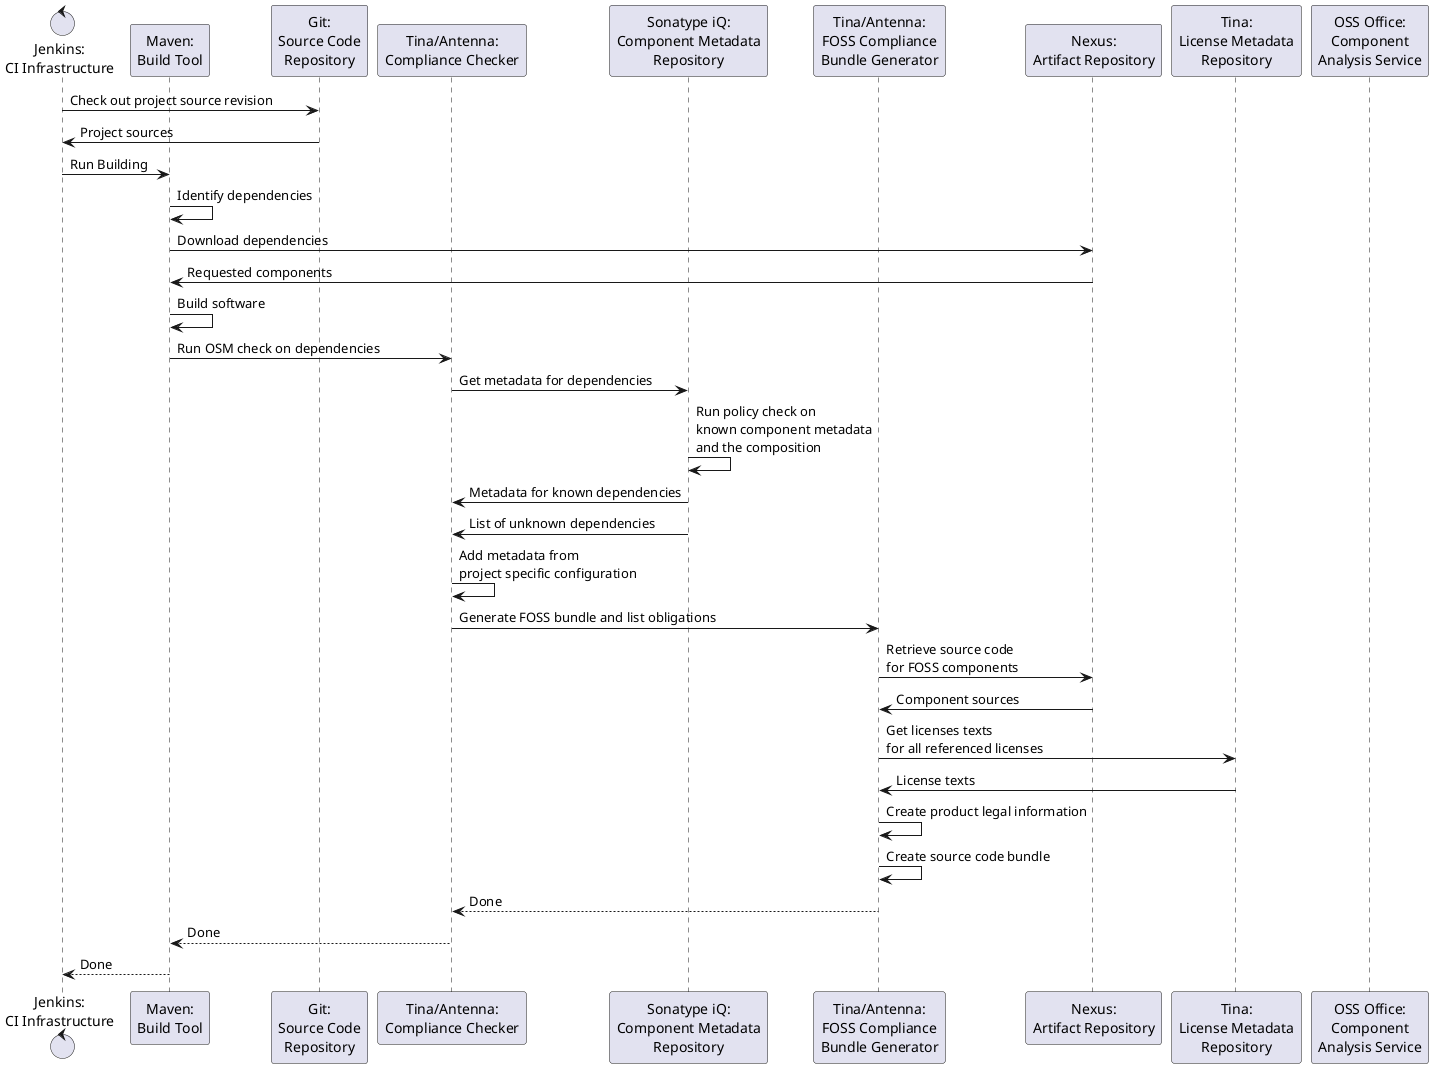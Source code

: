 @startuml

control "Jenkins:\nCI Infrastructure" as ci
participant "Maven:\nBuild Tool" as buildtool
participant "Git:\nSource Code\nRepository" as scm
participant "Tina/Antenna:\nCompliance Checker" as compliancechecker
participant "Sonatype iQ:\nComponent Metadata\nRepository" as comprepo
participant "Tina/Antenna:\nFOSS Compliance\nBundle Generator" as fossbundle
participant "Nexus:\nArtifact Repository" as artifactrepo
participant "Tina:\nLicense Metadata\nRepository" as licenserepo
participant "OSS Office:\nComponent\nAnalysis Service" as compclearing

ci -> scm : Check out project source revision
scm -> ci : Project sources
ci -> buildtool : Run Building
buildtool -> buildtool : Identify dependencies
buildtool -> artifactrepo : Download dependencies
artifactrepo -> buildtool : Requested components
buildtool -> buildtool : Build software
buildtool -> compliancechecker : Run OSM check on dependencies
compliancechecker -> comprepo : Get metadata for dependencies
comprepo -> comprepo : Run policy check on\nknown component metadata\nand the composition
comprepo -> compliancechecker : Metadata for known dependencies
comprepo -> compliancechecker : List of unknown dependencies
compliancechecker -> compliancechecker : Add metadata from\nproject specific configuration
compliancechecker -> fossbundle : Generate FOSS bundle and list obligations
fossbundle -> artifactrepo : Retrieve source code\nfor FOSS components
artifactrepo -> fossbundle : Component sources
fossbundle -> licenserepo : Get licenses texts\nfor all referenced licenses
licenserepo -> fossbundle : License texts
fossbundle -> fossbundle : Create product legal information
fossbundle -> fossbundle : Create source code bundle
fossbundle --> compliancechecker : Done
compliancechecker --> buildtool : Done
buildtool --> ci : Done
@enduml
